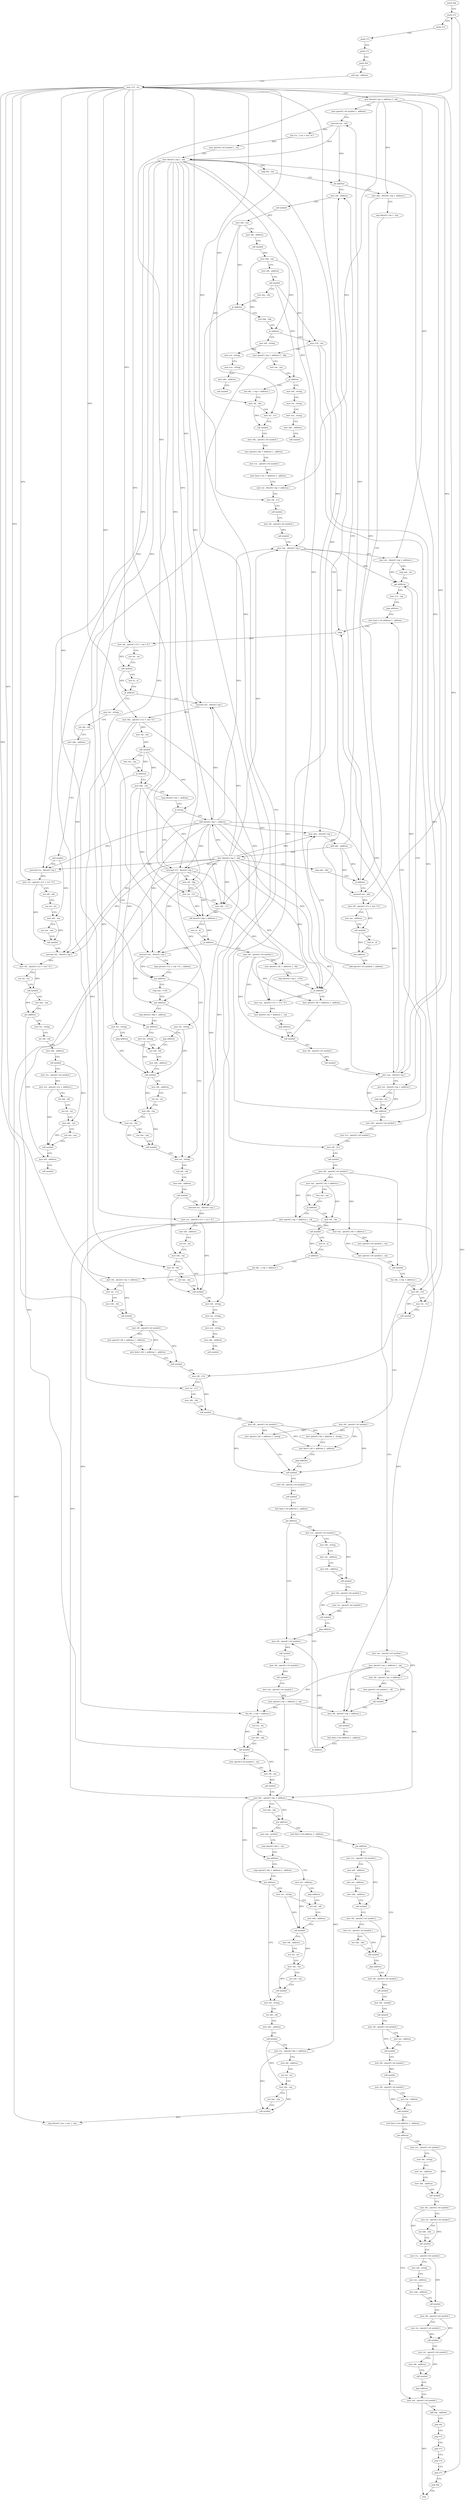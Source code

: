 digraph "func" {
"4219536" [label = "push rbp" ]
"4219537" [label = "push r15" ]
"4219539" [label = "push r14" ]
"4219541" [label = "push r13" ]
"4219543" [label = "push r12" ]
"4219545" [label = "push rbx" ]
"4219546" [label = "sub rsp , address" ]
"4219550" [label = "mov r12 , rsi" ]
"4219553" [label = "mov dword [ rsp + address ] , edi" ]
"4219557" [label = "mov qword [ rel symbol ] , address" ]
"4219568" [label = "movsxd rax , edx" ]
"4219571" [label = "lea rcx , [ rsi + rax * 8 ]" ]
"4219575" [label = "mov qword [ rel symbol ] , rcx" ]
"4219582" [label = "mov dword [ rsp ] , eax" ]
"4219585" [label = "cmp edi , eax" ]
"4219587" [label = "jle address" ]
"4219642" [label = "mov edi , address" ]
"4219589" [label = "mov ebx , dword [ rsp + address ]" ]
"4219647" [label = "call symbol" ]
"4219652" [label = "mov rbx , rax" ]
"4219655" [label = "mov edi , address" ]
"4219660" [label = "call symbol" ]
"4219665" [label = "mov rbp , rax" ]
"4219668" [label = "mov edi , address" ]
"4219673" [label = "call symbol" ]
"4219678" [label = "test rbx , rbx" ]
"4219681" [label = "je address" ]
"4220893" [label = "mov edi , string" ]
"4219687" [label = "test rbp , rbp" ]
"4219593" [label = "nop dword [ rax ] , eax" ]
"4219600" [label = "movsxd rax , edx" ]
"4220898" [label = "mov esi , string" ]
"4220903" [label = "mov ecx , string" ]
"4220908" [label = "mov edx , address" ]
"4220913" [label = "call symbol" ]
"4219690" [label = "je address" ]
"4220918" [label = "mov edi , string" ]
"4219696" [label = "mov r14 , rax" ]
"4219621" [label = "add qword [ rel symbol ] , address" ]
"4219629" [label = "mov edx , dword [ rsp ]" ]
"4219632" [label = "add edx , address" ]
"4219635" [label = "mov dword [ rsp ] , edx" ]
"4219638" [label = "cmp edx , ebx" ]
"4219640" [label = "jl address" ]
"4220923" [label = "mov esi , string" ]
"4220928" [label = "mov ecx , string" ]
"4220933" [label = "mov edx , address" ]
"4220938" [label = "call symbol" ]
"4219699" [label = "mov qword [ rsp + address ] , rbp" ]
"4219704" [label = "test rax , rax" ]
"4219707" [label = "je address" ]
"4220943" [label = "mov edi , string" ]
"4219713" [label = "lea rdx , [ rsp + address ]" ]
"4219603" [label = "mov rdi , qword [ r12 + rax * 8 ]" ]
"4219607" [label = "mov esi , address" ]
"4219612" [label = "call symbol" ]
"4219617" [label = "test al , al" ]
"4219619" [label = "jne address" ]
"4220948" [label = "mov esi , string" ]
"4220953" [label = "mov ecx , string" ]
"4220958" [label = "mov edx , address" ]
"4220963" [label = "call symbol" ]
"4219718" [label = "mov rdi , rbx" ]
"4219721" [label = "mov rsi , r12" ]
"4219724" [label = "call symbol" ]
"4219729" [label = "mov rdx , qword [ rel symbol ]" ]
"4219736" [label = "mov qword [ rdx + address ] , address" ]
"4219744" [label = "mov rcx , qword [ rel symbol ]" ]
"4219751" [label = "mov byte [ rcx + address ] , address" ]
"4219755" [label = "mov esi , dword [ rsp + address ]" ]
"4219759" [label = "mov rdi , r12" ]
"4219762" [label = "call symbol" ]
"4219767" [label = "mov rdi , qword [ rel symbol ]" ]
"4219774" [label = "call symbol" ]
"4219779" [label = "mov eax , dword [ rsp ]" ]
"4219782" [label = "mov esi , dword [ rsp + address ]" ]
"4219786" [label = "cmp eax , esi" ]
"4219788" [label = "jge address" ]
"4219967" [label = "mov rdx , qword [ rel symbol ]" ]
"4219794" [label = "mov r13 , rsp" ]
"4219974" [label = "mov rcx , qword [ rel symbol ]" ]
"4219981" [label = "mov rdi , r12" ]
"4219984" [label = "call symbol" ]
"4219989" [label = "mov rdi , qword [ rel symbol ]" ]
"4219996" [label = "mov rax , qword [ rdi + address ]" ]
"4220003" [label = "test rax , rax" ]
"4220006" [label = "je address" ]
"4220104" [label = "mov qword [ rsp + address ] , rdi" ]
"4220008" [label = "mov rdi , rax" ]
"4219797" [label = "jmp address" ]
"4219844" [label = "mov byte [ rel address ] , address" ]
"4220109" [label = "mov rax , qword [ rdi + address ]" ]
"4220116" [label = "mov qword [ rel symbol ] , rax" ]
"4220123" [label = "mov qword [ rel symbol ] , rax" ]
"4220130" [label = "call symbol" ]
"4220135" [label = "lea rdx , [ rsp + address ]" ]
"4220140" [label = "mov rdi , r14" ]
"4220143" [label = "mov rsi , r12" ]
"4220146" [label = "call symbol" ]
"4220151" [label = "mov rdi , qword [ rel symbol ]" ]
"4220158" [label = "mov qword [ rdi + address ] , string" ]
"4220166" [label = "call symbol" ]
"4220011" [label = "call symbol" ]
"4220016" [label = "test al , al" ]
"4220018" [label = "je address" ]
"4220391" [label = "mov rax , qword [ rel symbol ]" ]
"4220024" [label = "lea rbx , [ rsp + address ]" ]
"4219851" [label = "cdqe" ]
"4219853" [label = "mov rdi , qword [ r12 + rax * 8 ]" ]
"4219857" [label = "xor esi , esi" ]
"4219859" [label = "call symbol" ]
"4219864" [label = "test al , al" ]
"4219866" [label = "je address" ]
"4220665" [label = "mov esi , string" ]
"4219872" [label = "movsxd rax , dword [ rsp ]" ]
"4220445" [label = "mov rcx , qword [ rel symbol ]" ]
"4220452" [label = "mov edi , string" ]
"4220457" [label = "mov esi , address" ]
"4220462" [label = "mov edx , address" ]
"4220467" [label = "call symbol" ]
"4220472" [label = "mov rdi , qword [ rel symbol ]" ]
"4220479" [label = "mov rsi , qword [ rel symbol ]" ]
"4220486" [label = "call symbol" ]
"4220491" [label = "jmp address" ]
"4220196" [label = "mov rdi , qword [ rel symbol ]" ]
"4220203" [label = "call symbol" ]
"4220208" [label = "mov rdi , qword [ rel symbol ]" ]
"4220215" [label = "call symbol" ]
"4220220" [label = "mov rax , qword [ rel symbol ]" ]
"4220227" [label = "mov qword [ rsp + address ] , rax" ]
"4220232" [label = "lea rdi , [ rsp + address ]" ]
"4220237" [label = "xor esi , esi" ]
"4220239" [label = "xor edx , edx" ]
"4220241" [label = "call symbol" ]
"4220246" [label = "mov qword [ rel symbol ] , rax" ]
"4220253" [label = "mov rdi , rax" ]
"4220256" [label = "call symbol" ]
"4220261" [label = "mov rbx , qword [ rsp + address ]" ]
"4220266" [label = "test rbx , rbx" ]
"4220269" [label = "jne address" ]
"4220968" [label = "mov eax , symbol" ]
"4220275" [label = "test byte [ rel address ] , address" ]
"4220398" [label = "mov qword [ rsp + address ] , rax" ]
"4220403" [label = "mov rdi , qword [ rax + address ]" ]
"4220410" [label = "mov qword [ rel symbol ] , rdi" ]
"4220417" [label = "call symbol" ]
"4220422" [label = "mov rdi , qword [ rsp + address ]" ]
"4220427" [label = "call symbol" ]
"4220432" [label = "test byte [ rel address ] , address" ]
"4220439" [label = "je address" ]
"4220029" [label = "mov rdi , qword [ rsp + address ]" ]
"4220034" [label = "mov rsi , r12" ]
"4220037" [label = "mov rdx , rbx" ]
"4220040" [label = "call symbol" ]
"4220045" [label = "mov rdi , qword [ rel symbol ]" ]
"4220052" [label = "mov qword [ rdi + address ] , address" ]
"4220060" [label = "mov byte [ rdi + address ] , address" ]
"4220064" [label = "call symbol" ]
"4220069" [label = "mov rdi , r14" ]
"4220072" [label = "mov rsi , r12" ]
"4220075" [label = "mov rdx , rbx" ]
"4220078" [label = "call symbol" ]
"4220083" [label = "mov rdi , qword [ rel symbol ]" ]
"4220090" [label = "mov qword [ rdi + address ] , string" ]
"4220098" [label = "mov byte [ rdi + address ] , address" ]
"4220102" [label = "jmp address" ]
"4220670" [label = "xor edi , edi" ]
"4220672" [label = "mov edx , address" ]
"4220677" [label = "call symbol" ]
"4220682" [label = "movsxd rcx , dword [ rsp ]" ]
"4220686" [label = "mov rcx , qword [ r12 + rcx * 8 ]" ]
"4220690" [label = "xor edi , edi" ]
"4220692" [label = "xor esi , esi" ]
"4220694" [label = "mov rdx , rax" ]
"4220697" [label = "xor eax , eax" ]
"4220699" [label = "call symbol" ]
"4220704" [label = "movsxd rax , dword [ rsp ]" ]
"4220708" [label = "mov rdi , qword [ r12 + rax * 8 ]" ]
"4220712" [label = "xor esi , esi" ]
"4220714" [label = "call symbol" ]
"4220719" [label = "test eax , eax" ]
"4220721" [label = "jne address" ]
"4220765" [label = "mov edi , address" ]
"4220723" [label = "mov esi , string" ]
"4219876" [label = "mov rbx , qword [ r12 + rax * 8 ]" ]
"4219880" [label = "mov rdi , rbx" ]
"4219883" [label = "call symbol" ]
"4219888" [label = "test rax , rax" ]
"4219891" [label = "je address" ]
"4220793" [label = "mov esi , string" ]
"4219897" [label = "mov rbp , rax" ]
"4220973" [label = "cmp qword [ rbx ] , rax" ]
"4220976" [label = "jne address" ]
"4220985" [label = "cmp qword [ rbx + address ] , address" ]
"4220978" [label = "mov esi , address" ]
"4220282" [label = "jne address" ]
"4220496" [label = "mov rcx , qword [ rel symbol ]" ]
"4220288" [label = "mov rdi , qword [ rel symbol ]" ]
"4220171" [label = "mov rdi , qword [ rel symbol ]" ]
"4220178" [label = "call symbol" ]
"4220183" [label = "test byte [ rel address ] , address" ]
"4220190" [label = "jne address" ]
"4220770" [label = "call symbol" ]
"4220728" [label = "xor edi , edi" ]
"4220730" [label = "mov edx , address" ]
"4220735" [label = "call symbol" ]
"4220740" [label = "mov rcx , qword [ rel symbol ]" ]
"4220747" [label = "mov rcx , qword [ rcx + address ]" ]
"4220751" [label = "xor edi , edi" ]
"4220753" [label = "xor esi , esi" ]
"4220755" [label = "mov rdx , rax" ]
"4220758" [label = "xor eax , eax" ]
"4220760" [label = "call symbol" ]
"4220798" [label = "jmp address" ]
"4220816" [label = "xor edi , edi" ]
"4219900" [label = "cmp dword [ rax ] , address" ]
"4219903" [label = "je string" ]
"4219909" [label = "movsxd r15 , dword [ rsp ]" ]
"4219905" [label = "add dword [ rsp ] , address" ]
"4220990" [label = "jne address" ]
"4221026" [label = "mov esi , string" ]
"4220992" [label = "mov esi , string" ]
"4220983" [label = "jmp address" ]
"4220997" [label = "xor edi , edi" ]
"4220503" [label = "mov edi , address" ]
"4220508" [label = "mov esi , address" ]
"4220513" [label = "mov edx , address" ]
"4220518" [label = "call symbol" ]
"4220523" [label = "mov rdi , qword [ rel symbol ]" ]
"4220530" [label = "mov rsi , qword [ rel symbol ]" ]
"4220537" [label = "xor edx , edx" ]
"4220539" [label = "call symbol" ]
"4220544" [label = "jmp address" ]
"4220295" [label = "call symbol" ]
"4220300" [label = "mov edi , symbol" ]
"4220305" [label = "call symbol" ]
"4220310" [label = "mov rdi , qword [ rel symbol ]" ]
"4220317" [label = "mov esi , address" ]
"4220322" [label = "call symbol" ]
"4220327" [label = "mov rdi , qword [ rel symbol ]" ]
"4220334" [label = "call symbol" ]
"4220339" [label = "mov rdi , qword [ rel symbol ]" ]
"4220346" [label = "mov esi , address" ]
"4220351" [label = "call symbol" ]
"4220356" [label = "test byte [ rel address ] , address" ]
"4220363" [label = "jne address" ]
"4220549" [label = "mov rcx , qword [ rel symbol ]" ]
"4220369" [label = "mov rax , qword [ rel symbol ]" ]
"4220818" [label = "mov edx , address" ]
"4220823" [label = "call symbol" ]
"4220828" [label = "mov edi , address" ]
"4220833" [label = "xor esi , esi" ]
"4220835" [label = "mov rdx , rax" ]
"4220838" [label = "mov rcx , rbx" ]
"4220841" [label = "xor eax , eax" ]
"4220843" [label = "call symbol" ]
"4220848" [label = "mov esi , string" ]
"4219913" [label = "mov rdi , rbp" ]
"4219916" [label = "mov rsi , r12" ]
"4219919" [label = "mov rdx , r13" ]
"4219922" [label = "call qword [ rbp + address ]" ]
"4219925" [label = "test al , al" ]
"4219927" [label = "je address" ]
"4220775" [label = "movsxd rax , dword [ rsp ]" ]
"4219933" [label = "mov rdi , qword [ rel symbol ]" ]
"4221031" [label = "xor edi , edi" ]
"4221033" [label = "mov edx , address" ]
"4221038" [label = "call symbol" ]
"4221043" [label = "mov rcx , qword [ rbx + address ]" ]
"4221047" [label = "mov edi , address" ]
"4221052" [label = "xor esi , esi" ]
"4221054" [label = "mov rdx , rax" ]
"4221057" [label = "xor eax , eax" ]
"4221059" [label = "call symbol" ]
"4221064" [label = "nop dword [ rax + rax ] , eax" ]
"4220999" [label = "mov edx , address" ]
"4221004" [label = "call symbol" ]
"4221009" [label = "mov edi , address" ]
"4221014" [label = "xor esi , esi" ]
"4221016" [label = "mov rdx , rax" ]
"4221019" [label = "xor eax , eax" ]
"4221021" [label = "call symbol" ]
"4220556" [label = "mov edi , string" ]
"4220561" [label = "mov esi , address" ]
"4220566" [label = "mov edx , address" ]
"4220571" [label = "call symbol" ]
"4220576" [label = "mov rdi , qword [ rel symbol ]" ]
"4220583" [label = "mov rsi , qword [ rel symbol ]" ]
"4220590" [label = "xor edx , edx" ]
"4220592" [label = "call symbol" ]
"4220597" [label = "mov rcx , qword [ rel symbol ]" ]
"4220604" [label = "mov edi , string" ]
"4220609" [label = "mov esi , address" ]
"4220614" [label = "mov edx , address" ]
"4220619" [label = "call symbol" ]
"4220624" [label = "mov rdi , qword [ rel symbol ]" ]
"4220631" [label = "mov rsi , qword [ rel symbol ]" ]
"4220638" [label = "call symbol" ]
"4220643" [label = "mov rsi , qword [ rel symbol ]" ]
"4220650" [label = "mov edi , address" ]
"4220655" [label = "call symbol" ]
"4220660" [label = "jmp address" ]
"4220376" [label = "add rsp , address" ]
"4220380" [label = "pop rbx" ]
"4220381" [label = "pop r12" ]
"4220383" [label = "pop r13" ]
"4220385" [label = "pop r14" ]
"4220387" [label = "pop r15" ]
"4220389" [label = "pop rbp" ]
"4220390" [label = "retn" ]
"4220779" [label = "cmp qword [ r12 + rax * 8 ] , address" ]
"4220784" [label = "jne address" ]
"4220800" [label = "cmp eax , r15d" ]
"4220786" [label = "mov esi , string" ]
"4219940" [label = "mov qword [ rdi + address ] , rbx" ]
"4219944" [label = "cmp dword [ rsp ] , r15d" ]
"4219948" [label = "je address" ]
"4219808" [label = "mov qword [ rdi + address ] , address" ]
"4219954" [label = "mov rax , qword [ r12 + r15 * 8 ]" ]
"4220803" [label = "jne address" ]
"4220805" [label = "cmp dword [ rbp ] , address" ]
"4220791" [label = "jmp address" ]
"4219816" [label = "call symbol" ]
"4219958" [label = "mov qword [ rdi + address ] , rax" ]
"4219962" [label = "jmp address" ]
"4220853" [label = "xor edi , edi" ]
"4220855" [label = "mov edx , address" ]
"4220860" [label = "call symbol" ]
"4220865" [label = "movsxd rcx , dword [ rsp ]" ]
"4220869" [label = "mov rcx , qword [ r12 + rcx * 8 ]" ]
"4220873" [label = "mov edi , address" ]
"4220878" [label = "xor esi , esi" ]
"4220880" [label = "mov rdx , rax" ]
"4220883" [label = "mov r8 , rbx" ]
"4220886" [label = "xor eax , eax" ]
"4220888" [label = "call symbol" ]
"4220809" [label = "jne address" ]
"4220811" [label = "mov esi , string" ]
"4219821" [label = "mov rdi , qword [ rel symbol ]" ]
"4219828" [label = "call symbol" ]
"4219833" [label = "mov eax , dword [ rsp ]" ]
"4219836" [label = "mov esi , dword [ rsp + address ]" ]
"4219840" [label = "cmp eax , esi" ]
"4219842" [label = "jge address" ]
"4219536" -> "4219537" [ label = "CFG" ]
"4219537" -> "4219539" [ label = "CFG" ]
"4219537" -> "4220387" [ label = "DFG" ]
"4219539" -> "4219541" [ label = "CFG" ]
"4219541" -> "4219543" [ label = "CFG" ]
"4219543" -> "4219545" [ label = "CFG" ]
"4219545" -> "4219546" [ label = "CFG" ]
"4219546" -> "4219550" [ label = "CFG" ]
"4219550" -> "4219553" [ label = "CFG" ]
"4219550" -> "4219603" [ label = "DFG" ]
"4219550" -> "4219721" [ label = "DFG" ]
"4219550" -> "4219759" [ label = "DFG" ]
"4219550" -> "4219981" [ label = "DFG" ]
"4219550" -> "4220143" [ label = "DFG" ]
"4219550" -> "4219853" [ label = "DFG" ]
"4219550" -> "4220034" [ label = "DFG" ]
"4219550" -> "4220072" [ label = "DFG" ]
"4219550" -> "4220686" [ label = "DFG" ]
"4219550" -> "4220708" [ label = "DFG" ]
"4219550" -> "4219876" [ label = "DFG" ]
"4219550" -> "4219916" [ label = "DFG" ]
"4219550" -> "4220869" [ label = "DFG" ]
"4219550" -> "4220784" [ label = "DFG" ]
"4219550" -> "4219954" [ label = "DFG" ]
"4219553" -> "4219557" [ label = "CFG" ]
"4219553" -> "4219589" [ label = "DFG" ]
"4219553" -> "4219755" [ label = "DFG" ]
"4219553" -> "4219782" [ label = "DFG" ]
"4219553" -> "4219836" [ label = "DFG" ]
"4219557" -> "4219568" [ label = "CFG" ]
"4219568" -> "4219571" [ label = "DFG" ]
"4219568" -> "4219582" [ label = "DFG" ]
"4219568" -> "4219587" [ label = "DFG" ]
"4219571" -> "4219575" [ label = "DFG" ]
"4219575" -> "4219582" [ label = "CFG" ]
"4219582" -> "4219585" [ label = "CFG" ]
"4219582" -> "4219629" [ label = "DFG" ]
"4219582" -> "4219779" [ label = "DFG" ]
"4219582" -> "4220682" [ label = "DFG" ]
"4219582" -> "4220704" [ label = "DFG" ]
"4219582" -> "4219872" [ label = "DFG" ]
"4219582" -> "4219909" [ label = "DFG" ]
"4219582" -> "4219905" [ label = "DFG" ]
"4219582" -> "4220865" [ label = "DFG" ]
"4219582" -> "4220775" [ label = "DFG" ]
"4219582" -> "4219948" [ label = "DFG" ]
"4219582" -> "4219833" [ label = "DFG" ]
"4219582" -> "4219919" [ label = "DFG" ]
"4219585" -> "4219587" [ label = "CFG" ]
"4219587" -> "4219642" [ label = "CFG" ]
"4219587" -> "4219589" [ label = "CFG" ]
"4219642" -> "4219647" [ label = "CFG" ]
"4219589" -> "4219593" [ label = "CFG" ]
"4219589" -> "4219640" [ label = "DFG" ]
"4219647" -> "4219652" [ label = "DFG" ]
"4219652" -> "4219655" [ label = "CFG" ]
"4219652" -> "4219681" [ label = "DFG" ]
"4219652" -> "4219718" [ label = "DFG" ]
"4219655" -> "4219660" [ label = "CFG" ]
"4219660" -> "4219665" [ label = "DFG" ]
"4219665" -> "4219668" [ label = "CFG" ]
"4219665" -> "4219690" [ label = "DFG" ]
"4219665" -> "4219699" [ label = "DFG" ]
"4219668" -> "4219673" [ label = "CFG" ]
"4219673" -> "4219678" [ label = "CFG" ]
"4219673" -> "4219696" [ label = "DFG" ]
"4219673" -> "4219707" [ label = "DFG" ]
"4219678" -> "4219681" [ label = "CFG" ]
"4219681" -> "4220893" [ label = "CFG" ]
"4219681" -> "4219687" [ label = "CFG" ]
"4220893" -> "4220898" [ label = "CFG" ]
"4219687" -> "4219690" [ label = "CFG" ]
"4219593" -> "4219600" [ label = "CFG" ]
"4219600" -> "4219603" [ label = "DFG" ]
"4220898" -> "4220903" [ label = "CFG" ]
"4220903" -> "4220908" [ label = "CFG" ]
"4220908" -> "4220913" [ label = "CFG" ]
"4219690" -> "4220918" [ label = "CFG" ]
"4219690" -> "4219696" [ label = "CFG" ]
"4220918" -> "4220923" [ label = "CFG" ]
"4219696" -> "4219699" [ label = "CFG" ]
"4219696" -> "4220140" [ label = "DFG" ]
"4219696" -> "4220069" [ label = "DFG" ]
"4219621" -> "4219629" [ label = "CFG" ]
"4219629" -> "4219632" [ label = "DFG" ]
"4219632" -> "4219635" [ label = "DFG" ]
"4219632" -> "4219568" [ label = "DFG" ]
"4219632" -> "4219600" [ label = "DFG" ]
"4219632" -> "4219640" [ label = "DFG" ]
"4219635" -> "4219638" [ label = "CFG" ]
"4219635" -> "4219629" [ label = "DFG" ]
"4219635" -> "4219779" [ label = "DFG" ]
"4219635" -> "4220682" [ label = "DFG" ]
"4219635" -> "4220704" [ label = "DFG" ]
"4219635" -> "4219872" [ label = "DFG" ]
"4219635" -> "4219909" [ label = "DFG" ]
"4219635" -> "4219905" [ label = "DFG" ]
"4219635" -> "4220865" [ label = "DFG" ]
"4219635" -> "4220775" [ label = "DFG" ]
"4219635" -> "4219948" [ label = "DFG" ]
"4219635" -> "4219833" [ label = "DFG" ]
"4219635" -> "4219919" [ label = "DFG" ]
"4219638" -> "4219640" [ label = "CFG" ]
"4219640" -> "4219600" [ label = "CFG" ]
"4219640" -> "4219642" [ label = "CFG" ]
"4220923" -> "4220928" [ label = "CFG" ]
"4220928" -> "4220933" [ label = "CFG" ]
"4220933" -> "4220938" [ label = "CFG" ]
"4219699" -> "4219704" [ label = "CFG" ]
"4219699" -> "4220029" [ label = "DFG" ]
"4219704" -> "4219707" [ label = "CFG" ]
"4219707" -> "4220943" [ label = "CFG" ]
"4219707" -> "4219713" [ label = "CFG" ]
"4220943" -> "4220948" [ label = "CFG" ]
"4219713" -> "4219718" [ label = "CFG" ]
"4219603" -> "4219607" [ label = "CFG" ]
"4219603" -> "4219612" [ label = "DFG" ]
"4219607" -> "4219612" [ label = "CFG" ]
"4219612" -> "4219617" [ label = "CFG" ]
"4219612" -> "4219619" [ label = "DFG" ]
"4219617" -> "4219619" [ label = "CFG" ]
"4219619" -> "4219642" [ label = "CFG" ]
"4219619" -> "4219621" [ label = "CFG" ]
"4220948" -> "4220953" [ label = "CFG" ]
"4220953" -> "4220958" [ label = "CFG" ]
"4220958" -> "4220963" [ label = "CFG" ]
"4219718" -> "4219721" [ label = "CFG" ]
"4219718" -> "4219724" [ label = "DFG" ]
"4219721" -> "4219724" [ label = "CFG" ]
"4219724" -> "4219729" [ label = "CFG" ]
"4219729" -> "4219736" [ label = "DFG" ]
"4219736" -> "4219744" [ label = "CFG" ]
"4219744" -> "4219751" [ label = "DFG" ]
"4219751" -> "4219755" [ label = "CFG" ]
"4219755" -> "4219759" [ label = "CFG" ]
"4219759" -> "4219762" [ label = "CFG" ]
"4219762" -> "4219767" [ label = "CFG" ]
"4219767" -> "4219774" [ label = "DFG" ]
"4219774" -> "4219779" [ label = "CFG" ]
"4219779" -> "4219782" [ label = "CFG" ]
"4219779" -> "4219788" [ label = "DFG" ]
"4219779" -> "4219851" [ label = "DFG" ]
"4219779" -> "4219842" [ label = "DFG" ]
"4219782" -> "4219786" [ label = "CFG" ]
"4219782" -> "4219788" [ label = "DFG" ]
"4219786" -> "4219788" [ label = "CFG" ]
"4219788" -> "4219967" [ label = "CFG" ]
"4219788" -> "4219794" [ label = "CFG" ]
"4219967" -> "4219974" [ label = "CFG" ]
"4219794" -> "4219797" [ label = "CFG" ]
"4219974" -> "4219981" [ label = "CFG" ]
"4219981" -> "4219984" [ label = "CFG" ]
"4219984" -> "4219989" [ label = "CFG" ]
"4219989" -> "4219996" [ label = "DFG" ]
"4219989" -> "4220104" [ label = "DFG" ]
"4219989" -> "4220109" [ label = "DFG" ]
"4219989" -> "4220130" [ label = "DFG" ]
"4219996" -> "4220003" [ label = "CFG" ]
"4219996" -> "4220006" [ label = "DFG" ]
"4219996" -> "4220008" [ label = "DFG" ]
"4220003" -> "4220006" [ label = "CFG" ]
"4220006" -> "4220104" [ label = "CFG" ]
"4220006" -> "4220008" [ label = "CFG" ]
"4220104" -> "4220109" [ label = "CFG" ]
"4220104" -> "4220422" [ label = "DFG" ]
"4220104" -> "4220261" [ label = "DFG" ]
"4220104" -> "4220232" [ label = "DFG" ]
"4220008" -> "4220011" [ label = "DFG" ]
"4219797" -> "4219844" [ label = "CFG" ]
"4219844" -> "4219851" [ label = "CFG" ]
"4220109" -> "4220116" [ label = "DFG" ]
"4220109" -> "4220123" [ label = "DFG" ]
"4220116" -> "4220123" [ label = "CFG" ]
"4220123" -> "4220130" [ label = "CFG" ]
"4220130" -> "4220135" [ label = "CFG" ]
"4220135" -> "4220140" [ label = "CFG" ]
"4220140" -> "4220143" [ label = "CFG" ]
"4220140" -> "4220146" [ label = "DFG" ]
"4220143" -> "4220146" [ label = "CFG" ]
"4220146" -> "4220151" [ label = "CFG" ]
"4220151" -> "4220158" [ label = "DFG" ]
"4220151" -> "4220166" [ label = "DFG" ]
"4220151" -> "4220090" [ label = "DFG" ]
"4220151" -> "4220098" [ label = "DFG" ]
"4220158" -> "4220166" [ label = "CFG" ]
"4220166" -> "4220171" [ label = "CFG" ]
"4220011" -> "4220016" [ label = "CFG" ]
"4220011" -> "4220018" [ label = "DFG" ]
"4220016" -> "4220018" [ label = "CFG" ]
"4220018" -> "4220391" [ label = "CFG" ]
"4220018" -> "4220024" [ label = "CFG" ]
"4220391" -> "4220398" [ label = "DFG" ]
"4220391" -> "4220403" [ label = "DFG" ]
"4220024" -> "4220029" [ label = "CFG" ]
"4219851" -> "4219853" [ label = "DFG" ]
"4219853" -> "4219857" [ label = "CFG" ]
"4219853" -> "4219859" [ label = "DFG" ]
"4219857" -> "4219859" [ label = "CFG" ]
"4219859" -> "4219864" [ label = "CFG" ]
"4219859" -> "4219866" [ label = "DFG" ]
"4219864" -> "4219866" [ label = "CFG" ]
"4219866" -> "4220665" [ label = "CFG" ]
"4219866" -> "4219872" [ label = "CFG" ]
"4220665" -> "4220670" [ label = "CFG" ]
"4219872" -> "4219876" [ label = "DFG" ]
"4220445" -> "4220452" [ label = "CFG" ]
"4220445" -> "4220467" [ label = "DFG" ]
"4220452" -> "4220457" [ label = "CFG" ]
"4220457" -> "4220462" [ label = "CFG" ]
"4220462" -> "4220467" [ label = "CFG" ]
"4220467" -> "4220472" [ label = "CFG" ]
"4220472" -> "4220479" [ label = "CFG" ]
"4220472" -> "4220486" [ label = "DFG" ]
"4220479" -> "4220486" [ label = "DFG" ]
"4220486" -> "4220491" [ label = "CFG" ]
"4220491" -> "4220196" [ label = "CFG" ]
"4220196" -> "4220203" [ label = "DFG" ]
"4220203" -> "4220208" [ label = "CFG" ]
"4220208" -> "4220215" [ label = "DFG" ]
"4220215" -> "4220220" [ label = "CFG" ]
"4220220" -> "4220227" [ label = "DFG" ]
"4220227" -> "4220232" [ label = "DFG" ]
"4220227" -> "4220422" [ label = "DFG" ]
"4220227" -> "4220261" [ label = "DFG" ]
"4220232" -> "4220237" [ label = "CFG" ]
"4220232" -> "4220241" [ label = "DFG" ]
"4220237" -> "4220239" [ label = "CFG" ]
"4220239" -> "4220241" [ label = "CFG" ]
"4220241" -> "4220246" [ label = "DFG" ]
"4220241" -> "4220253" [ label = "DFG" ]
"4220246" -> "4220253" [ label = "CFG" ]
"4220253" -> "4220256" [ label = "DFG" ]
"4220256" -> "4220261" [ label = "CFG" ]
"4220261" -> "4220266" [ label = "CFG" ]
"4220261" -> "4220269" [ label = "DFG" ]
"4220261" -> "4220976" [ label = "DFG" ]
"4220261" -> "4220990" [ label = "DFG" ]
"4220261" -> "4221043" [ label = "DFG" ]
"4220266" -> "4220269" [ label = "CFG" ]
"4220269" -> "4220968" [ label = "CFG" ]
"4220269" -> "4220275" [ label = "CFG" ]
"4220968" -> "4220973" [ label = "CFG" ]
"4220275" -> "4220282" [ label = "CFG" ]
"4220398" -> "4220403" [ label = "CFG" ]
"4220398" -> "4220422" [ label = "DFG" ]
"4220398" -> "4220261" [ label = "DFG" ]
"4220398" -> "4220232" [ label = "DFG" ]
"4220403" -> "4220410" [ label = "DFG" ]
"4220403" -> "4220417" [ label = "DFG" ]
"4220410" -> "4220417" [ label = "CFG" ]
"4220417" -> "4220422" [ label = "CFG" ]
"4220422" -> "4220427" [ label = "DFG" ]
"4220427" -> "4220432" [ label = "CFG" ]
"4220432" -> "4220439" [ label = "CFG" ]
"4220439" -> "4220196" [ label = "CFG" ]
"4220439" -> "4220445" [ label = "CFG" ]
"4220029" -> "4220034" [ label = "CFG" ]
"4220029" -> "4220040" [ label = "DFG" ]
"4220034" -> "4220037" [ label = "CFG" ]
"4220037" -> "4220040" [ label = "CFG" ]
"4220040" -> "4220045" [ label = "CFG" ]
"4220045" -> "4220052" [ label = "DFG" ]
"4220045" -> "4220060" [ label = "DFG" ]
"4220045" -> "4220064" [ label = "DFG" ]
"4220052" -> "4220060" [ label = "CFG" ]
"4220060" -> "4220064" [ label = "CFG" ]
"4220064" -> "4220069" [ label = "CFG" ]
"4220069" -> "4220072" [ label = "CFG" ]
"4220069" -> "4220078" [ label = "DFG" ]
"4220072" -> "4220075" [ label = "CFG" ]
"4220075" -> "4220078" [ label = "CFG" ]
"4220078" -> "4220083" [ label = "CFG" ]
"4220083" -> "4220090" [ label = "DFG" ]
"4220083" -> "4220158" [ label = "DFG" ]
"4220083" -> "4220166" [ label = "DFG" ]
"4220083" -> "4220098" [ label = "DFG" ]
"4220090" -> "4220098" [ label = "CFG" ]
"4220098" -> "4220102" [ label = "CFG" ]
"4220102" -> "4220166" [ label = "CFG" ]
"4220670" -> "4220672" [ label = "CFG" ]
"4220672" -> "4220677" [ label = "CFG" ]
"4220677" -> "4220682" [ label = "CFG" ]
"4220677" -> "4220694" [ label = "DFG" ]
"4220682" -> "4220686" [ label = "DFG" ]
"4220686" -> "4220690" [ label = "CFG" ]
"4220686" -> "4220699" [ label = "DFG" ]
"4220690" -> "4220692" [ label = "CFG" ]
"4220692" -> "4220694" [ label = "CFG" ]
"4220694" -> "4220697" [ label = "CFG" ]
"4220694" -> "4220699" [ label = "DFG" ]
"4220697" -> "4220699" [ label = "CFG" ]
"4220699" -> "4220704" [ label = "CFG" ]
"4220704" -> "4220708" [ label = "DFG" ]
"4220708" -> "4220712" [ label = "CFG" ]
"4220708" -> "4220714" [ label = "DFG" ]
"4220712" -> "4220714" [ label = "CFG" ]
"4220714" -> "4220719" [ label = "CFG" ]
"4220714" -> "4220721" [ label = "DFG" ]
"4220719" -> "4220721" [ label = "CFG" ]
"4220721" -> "4220765" [ label = "CFG" ]
"4220721" -> "4220723" [ label = "CFG" ]
"4220765" -> "4220770" [ label = "CFG" ]
"4220723" -> "4220728" [ label = "CFG" ]
"4219876" -> "4219880" [ label = "DFG" ]
"4219876" -> "4220838" [ label = "DFG" ]
"4219876" -> "4220883" [ label = "DFG" ]
"4219876" -> "4219940" [ label = "DFG" ]
"4219880" -> "4219883" [ label = "DFG" ]
"4219883" -> "4219888" [ label = "CFG" ]
"4219883" -> "4219891" [ label = "DFG" ]
"4219883" -> "4219897" [ label = "DFG" ]
"4219883" -> "4219903" [ label = "DFG" ]
"4219888" -> "4219891" [ label = "CFG" ]
"4219891" -> "4220793" [ label = "CFG" ]
"4219891" -> "4219897" [ label = "CFG" ]
"4220793" -> "4220798" [ label = "CFG" ]
"4220793" -> "4220823" [ label = "DFG" ]
"4219897" -> "4219900" [ label = "CFG" ]
"4219897" -> "4219913" [ label = "DFG" ]
"4219897" -> "4219922" [ label = "DFG" ]
"4219897" -> "4220809" [ label = "DFG" ]
"4220973" -> "4220976" [ label = "CFG" ]
"4220976" -> "4220985" [ label = "CFG" ]
"4220976" -> "4220978" [ label = "CFG" ]
"4220985" -> "4220990" [ label = "CFG" ]
"4220978" -> "4220983" [ label = "CFG" ]
"4220978" -> "4221004" [ label = "DFG" ]
"4220282" -> "4220496" [ label = "CFG" ]
"4220282" -> "4220288" [ label = "CFG" ]
"4220496" -> "4220503" [ label = "CFG" ]
"4220496" -> "4220518" [ label = "DFG" ]
"4220288" -> "4220295" [ label = "DFG" ]
"4220171" -> "4220178" [ label = "DFG" ]
"4220178" -> "4220183" [ label = "CFG" ]
"4220183" -> "4220190" [ label = "CFG" ]
"4220190" -> "4220445" [ label = "CFG" ]
"4220190" -> "4220196" [ label = "CFG" ]
"4220728" -> "4220730" [ label = "CFG" ]
"4220730" -> "4220735" [ label = "CFG" ]
"4220735" -> "4220740" [ label = "CFG" ]
"4220735" -> "4220755" [ label = "DFG" ]
"4220740" -> "4220747" [ label = "DFG" ]
"4220747" -> "4220751" [ label = "CFG" ]
"4220747" -> "4220760" [ label = "DFG" ]
"4220751" -> "4220753" [ label = "CFG" ]
"4220753" -> "4220755" [ label = "CFG" ]
"4220755" -> "4220758" [ label = "CFG" ]
"4220755" -> "4220760" [ label = "DFG" ]
"4220758" -> "4220760" [ label = "CFG" ]
"4220760" -> "4220765" [ label = "CFG" ]
"4220798" -> "4220816" [ label = "CFG" ]
"4220816" -> "4220818" [ label = "CFG" ]
"4219900" -> "4219903" [ label = "CFG" ]
"4219903" -> "4219909" [ label = "CFG" ]
"4219903" -> "4219905" [ label = "CFG" ]
"4219909" -> "4219913" [ label = "CFG" ]
"4219909" -> "4219537" [ label = "DFG" ]
"4219909" -> "4220241" [ label = "DFG" ]
"4219909" -> "4219948" [ label = "DFG" ]
"4219909" -> "4221064" [ label = "DFG" ]
"4219909" -> "4220803" [ label = "DFG" ]
"4219909" -> "4219954" [ label = "DFG" ]
"4219905" -> "4219909" [ label = "DFG" ]
"4219905" -> "4219629" [ label = "DFG" ]
"4219905" -> "4219779" [ label = "DFG" ]
"4219905" -> "4220682" [ label = "DFG" ]
"4219905" -> "4220704" [ label = "DFG" ]
"4219905" -> "4219872" [ label = "DFG" ]
"4219905" -> "4219919" [ label = "DFG" ]
"4219905" -> "4220865" [ label = "DFG" ]
"4219905" -> "4220775" [ label = "DFG" ]
"4219905" -> "4219948" [ label = "DFG" ]
"4219905" -> "4219833" [ label = "DFG" ]
"4220990" -> "4221026" [ label = "CFG" ]
"4220990" -> "4220992" [ label = "CFG" ]
"4221026" -> "4221031" [ label = "CFG" ]
"4220992" -> "4220997" [ label = "CFG" ]
"4220992" -> "4221004" [ label = "DFG" ]
"4220983" -> "4220997" [ label = "CFG" ]
"4220997" -> "4220999" [ label = "CFG" ]
"4220503" -> "4220508" [ label = "CFG" ]
"4220508" -> "4220513" [ label = "CFG" ]
"4220513" -> "4220518" [ label = "CFG" ]
"4220518" -> "4220523" [ label = "CFG" ]
"4220523" -> "4220530" [ label = "CFG" ]
"4220523" -> "4220539" [ label = "DFG" ]
"4220530" -> "4220537" [ label = "CFG" ]
"4220530" -> "4220539" [ label = "DFG" ]
"4220537" -> "4220539" [ label = "CFG" ]
"4220539" -> "4220544" [ label = "CFG" ]
"4220544" -> "4220288" [ label = "CFG" ]
"4220295" -> "4220300" [ label = "CFG" ]
"4220300" -> "4220305" [ label = "CFG" ]
"4220305" -> "4220310" [ label = "CFG" ]
"4220310" -> "4220317" [ label = "CFG" ]
"4220310" -> "4220322" [ label = "DFG" ]
"4220317" -> "4220322" [ label = "CFG" ]
"4220322" -> "4220327" [ label = "CFG" ]
"4220327" -> "4220334" [ label = "DFG" ]
"4220334" -> "4220339" [ label = "CFG" ]
"4220339" -> "4220346" [ label = "CFG" ]
"4220339" -> "4220351" [ label = "DFG" ]
"4220346" -> "4220351" [ label = "CFG" ]
"4220351" -> "4220356" [ label = "CFG" ]
"4220356" -> "4220363" [ label = "CFG" ]
"4220363" -> "4220549" [ label = "CFG" ]
"4220363" -> "4220369" [ label = "CFG" ]
"4220549" -> "4220556" [ label = "CFG" ]
"4220549" -> "4220571" [ label = "DFG" ]
"4220369" -> "4220376" [ label = "CFG" ]
"4220369" -> "4220390" [ label = "DFG" ]
"4220818" -> "4220823" [ label = "CFG" ]
"4220823" -> "4220828" [ label = "CFG" ]
"4220823" -> "4220835" [ label = "DFG" ]
"4220828" -> "4220833" [ label = "CFG" ]
"4220833" -> "4220835" [ label = "CFG" ]
"4220835" -> "4220838" [ label = "CFG" ]
"4220835" -> "4220843" [ label = "DFG" ]
"4220838" -> "4220841" [ label = "CFG" ]
"4220838" -> "4220843" [ label = "DFG" ]
"4220841" -> "4220843" [ label = "CFG" ]
"4220843" -> "4220848" [ label = "CFG" ]
"4220848" -> "4220853" [ label = "CFG" ]
"4219913" -> "4219916" [ label = "CFG" ]
"4219913" -> "4219922" [ label = "DFG" ]
"4219916" -> "4219919" [ label = "CFG" ]
"4219916" -> "4219922" [ label = "DFG" ]
"4219919" -> "4219922" [ label = "DFG" ]
"4219922" -> "4219925" [ label = "CFG" ]
"4219922" -> "4219927" [ label = "DFG" ]
"4219925" -> "4219927" [ label = "CFG" ]
"4219927" -> "4220775" [ label = "CFG" ]
"4219927" -> "4219933" [ label = "CFG" ]
"4220775" -> "4220779" [ label = "CFG" ]
"4220775" -> "4220784" [ label = "DFG" ]
"4220775" -> "4220803" [ label = "DFG" ]
"4219933" -> "4219940" [ label = "DFG" ]
"4219933" -> "4219808" [ label = "DFG" ]
"4219933" -> "4219958" [ label = "DFG" ]
"4219933" -> "4219816" [ label = "DFG" ]
"4221031" -> "4221033" [ label = "CFG" ]
"4221033" -> "4221038" [ label = "CFG" ]
"4221038" -> "4221043" [ label = "CFG" ]
"4221038" -> "4221054" [ label = "DFG" ]
"4221043" -> "4221047" [ label = "CFG" ]
"4221043" -> "4221059" [ label = "DFG" ]
"4221047" -> "4221052" [ label = "CFG" ]
"4221052" -> "4221054" [ label = "CFG" ]
"4221054" -> "4221057" [ label = "CFG" ]
"4221054" -> "4221059" [ label = "DFG" ]
"4221057" -> "4221059" [ label = "CFG" ]
"4221059" -> "4221064" [ label = "DFG" ]
"4220999" -> "4221004" [ label = "CFG" ]
"4221004" -> "4221009" [ label = "CFG" ]
"4221004" -> "4221016" [ label = "DFG" ]
"4221009" -> "4221014" [ label = "CFG" ]
"4221014" -> "4221016" [ label = "CFG" ]
"4221016" -> "4221019" [ label = "CFG" ]
"4221016" -> "4221021" [ label = "DFG" ]
"4221019" -> "4221021" [ label = "CFG" ]
"4221021" -> "4221026" [ label = "CFG" ]
"4220556" -> "4220561" [ label = "CFG" ]
"4220561" -> "4220566" [ label = "CFG" ]
"4220566" -> "4220571" [ label = "CFG" ]
"4220571" -> "4220576" [ label = "CFG" ]
"4220576" -> "4220583" [ label = "CFG" ]
"4220576" -> "4220592" [ label = "DFG" ]
"4220583" -> "4220590" [ label = "CFG" ]
"4220583" -> "4220592" [ label = "DFG" ]
"4220590" -> "4220592" [ label = "CFG" ]
"4220592" -> "4220597" [ label = "CFG" ]
"4220597" -> "4220604" [ label = "CFG" ]
"4220597" -> "4220619" [ label = "DFG" ]
"4220604" -> "4220609" [ label = "CFG" ]
"4220609" -> "4220614" [ label = "CFG" ]
"4220614" -> "4220619" [ label = "CFG" ]
"4220619" -> "4220624" [ label = "CFG" ]
"4220624" -> "4220631" [ label = "CFG" ]
"4220624" -> "4220638" [ label = "DFG" ]
"4220631" -> "4220638" [ label = "DFG" ]
"4220638" -> "4220643" [ label = "CFG" ]
"4220643" -> "4220650" [ label = "CFG" ]
"4220643" -> "4220655" [ label = "DFG" ]
"4220650" -> "4220655" [ label = "CFG" ]
"4220655" -> "4220660" [ label = "CFG" ]
"4220660" -> "4220369" [ label = "CFG" ]
"4220376" -> "4220380" [ label = "CFG" ]
"4220380" -> "4220381" [ label = "CFG" ]
"4220381" -> "4220383" [ label = "CFG" ]
"4220383" -> "4220385" [ label = "CFG" ]
"4220385" -> "4220387" [ label = "CFG" ]
"4220387" -> "4220389" [ label = "CFG" ]
"4220389" -> "4220390" [ label = "CFG" ]
"4220779" -> "4220784" [ label = "CFG" ]
"4220784" -> "4220800" [ label = "CFG" ]
"4220784" -> "4220786" [ label = "CFG" ]
"4220800" -> "4220803" [ label = "CFG" ]
"4220786" -> "4220791" [ label = "CFG" ]
"4220786" -> "4220823" [ label = "DFG" ]
"4219940" -> "4219944" [ label = "CFG" ]
"4219944" -> "4219948" [ label = "CFG" ]
"4219948" -> "4219808" [ label = "CFG" ]
"4219948" -> "4219954" [ label = "CFG" ]
"4219808" -> "4219816" [ label = "CFG" ]
"4219954" -> "4219958" [ label = "DFG" ]
"4220803" -> "4220848" [ label = "CFG" ]
"4220803" -> "4220805" [ label = "CFG" ]
"4220805" -> "4220809" [ label = "CFG" ]
"4220791" -> "4220816" [ label = "CFG" ]
"4219816" -> "4219821" [ label = "CFG" ]
"4219958" -> "4219962" [ label = "CFG" ]
"4219962" -> "4219816" [ label = "CFG" ]
"4220853" -> "4220855" [ label = "CFG" ]
"4220855" -> "4220860" [ label = "CFG" ]
"4220860" -> "4220865" [ label = "CFG" ]
"4220860" -> "4220880" [ label = "DFG" ]
"4220865" -> "4220869" [ label = "DFG" ]
"4220869" -> "4220873" [ label = "CFG" ]
"4220869" -> "4220888" [ label = "DFG" ]
"4220873" -> "4220878" [ label = "CFG" ]
"4220878" -> "4220880" [ label = "CFG" ]
"4220880" -> "4220883" [ label = "CFG" ]
"4220880" -> "4220888" [ label = "DFG" ]
"4220883" -> "4220886" [ label = "CFG" ]
"4220883" -> "4220888" [ label = "DFG" ]
"4220886" -> "4220888" [ label = "CFG" ]
"4220888" -> "4220893" [ label = "CFG" ]
"4220809" -> "4220848" [ label = "CFG" ]
"4220809" -> "4220811" [ label = "CFG" ]
"4220811" -> "4220816" [ label = "CFG" ]
"4220811" -> "4220823" [ label = "DFG" ]
"4219821" -> "4219828" [ label = "DFG" ]
"4219828" -> "4219833" [ label = "CFG" ]
"4219833" -> "4219836" [ label = "CFG" ]
"4219833" -> "4219851" [ label = "DFG" ]
"4219833" -> "4219788" [ label = "DFG" ]
"4219833" -> "4219842" [ label = "DFG" ]
"4219836" -> "4219840" [ label = "CFG" ]
"4219836" -> "4219842" [ label = "DFG" ]
"4219840" -> "4219842" [ label = "CFG" ]
"4219842" -> "4219967" [ label = "CFG" ]
"4219842" -> "4219844" [ label = "CFG" ]
}

